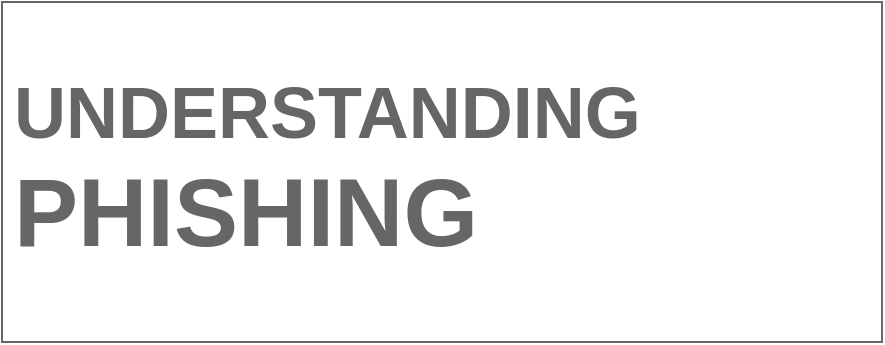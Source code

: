 <mxfile version="24.9.3">
  <diagram name="Page-1" id="_Q6k9-e8jTG_hFMja8Xd">
    <mxGraphModel dx="794" dy="459" grid="1" gridSize="10" guides="1" tooltips="1" connect="1" arrows="1" fold="1" page="1" pageScale="1" pageWidth="827" pageHeight="1169" math="0" shadow="0">
      <root>
        <mxCell id="0" />
        <mxCell id="1" parent="0" />
        <mxCell id="jzVMWMqFPs0V1BayAisF-1" value="&lt;b style=&quot;&quot;&gt;&lt;font style=&quot;font-size: 36px;&quot;&gt;UNDERSTANDING&lt;/font&gt;&lt;/b&gt;&lt;div&gt;&lt;b style=&quot;&quot;&gt;&lt;font style=&quot;font-size: 48px;&quot;&gt;PHISHING&lt;/font&gt;&lt;/b&gt;&lt;/div&gt;" style="strokeWidth=1;shadow=0;dashed=0;align=center;html=1;shape=mxgraph.mockup.text.textBox;fontColor=#666666;align=left;fontSize=17;spacingLeft=4;spacingTop=-3;whiteSpace=wrap;strokeColor=#666666;mainText=" vertex="1" parent="1">
          <mxGeometry x="240" y="20" width="440" height="170" as="geometry" />
        </mxCell>
      </root>
    </mxGraphModel>
  </diagram>
</mxfile>
